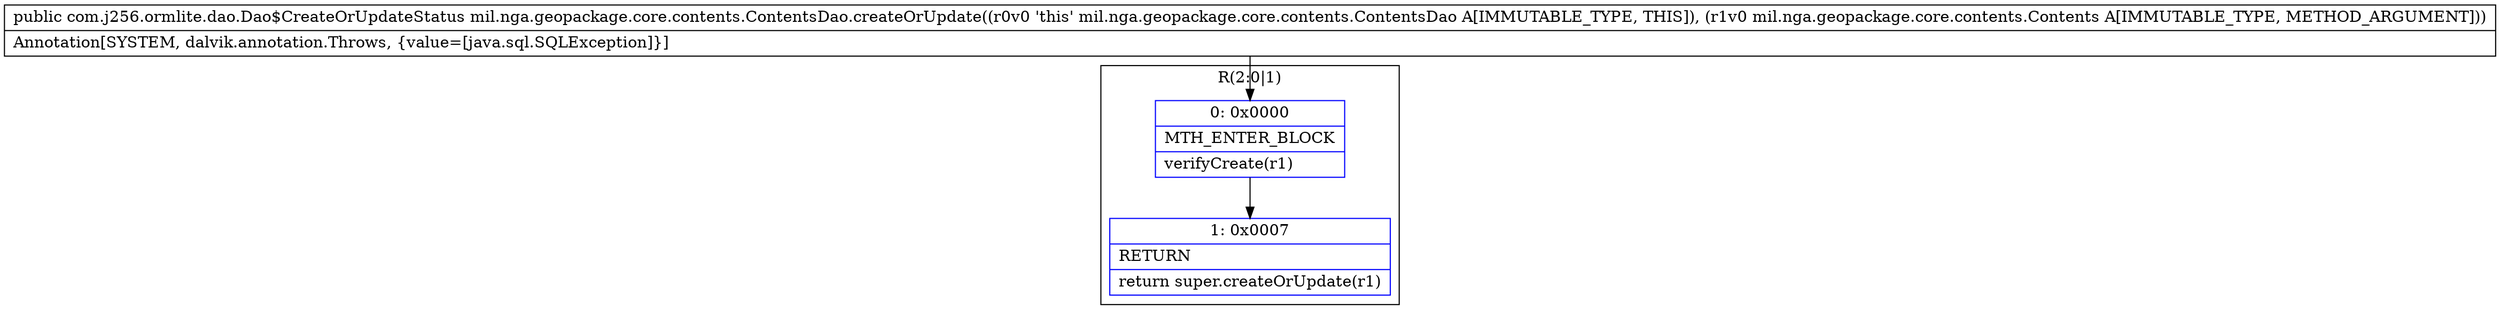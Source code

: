 digraph "CFG formil.nga.geopackage.core.contents.ContentsDao.createOrUpdate(Lmil\/nga\/geopackage\/core\/contents\/Contents;)Lcom\/j256\/ormlite\/dao\/Dao$CreateOrUpdateStatus;" {
subgraph cluster_Region_1760577902 {
label = "R(2:0|1)";
node [shape=record,color=blue];
Node_0 [shape=record,label="{0\:\ 0x0000|MTH_ENTER_BLOCK\l|verifyCreate(r1)\l}"];
Node_1 [shape=record,label="{1\:\ 0x0007|RETURN\l|return super.createOrUpdate(r1)\l}"];
}
MethodNode[shape=record,label="{public com.j256.ormlite.dao.Dao$CreateOrUpdateStatus mil.nga.geopackage.core.contents.ContentsDao.createOrUpdate((r0v0 'this' mil.nga.geopackage.core.contents.ContentsDao A[IMMUTABLE_TYPE, THIS]), (r1v0 mil.nga.geopackage.core.contents.Contents A[IMMUTABLE_TYPE, METHOD_ARGUMENT]))  | Annotation[SYSTEM, dalvik.annotation.Throws, \{value=[java.sql.SQLException]\}]\l}"];
MethodNode -> Node_0;
Node_0 -> Node_1;
}

